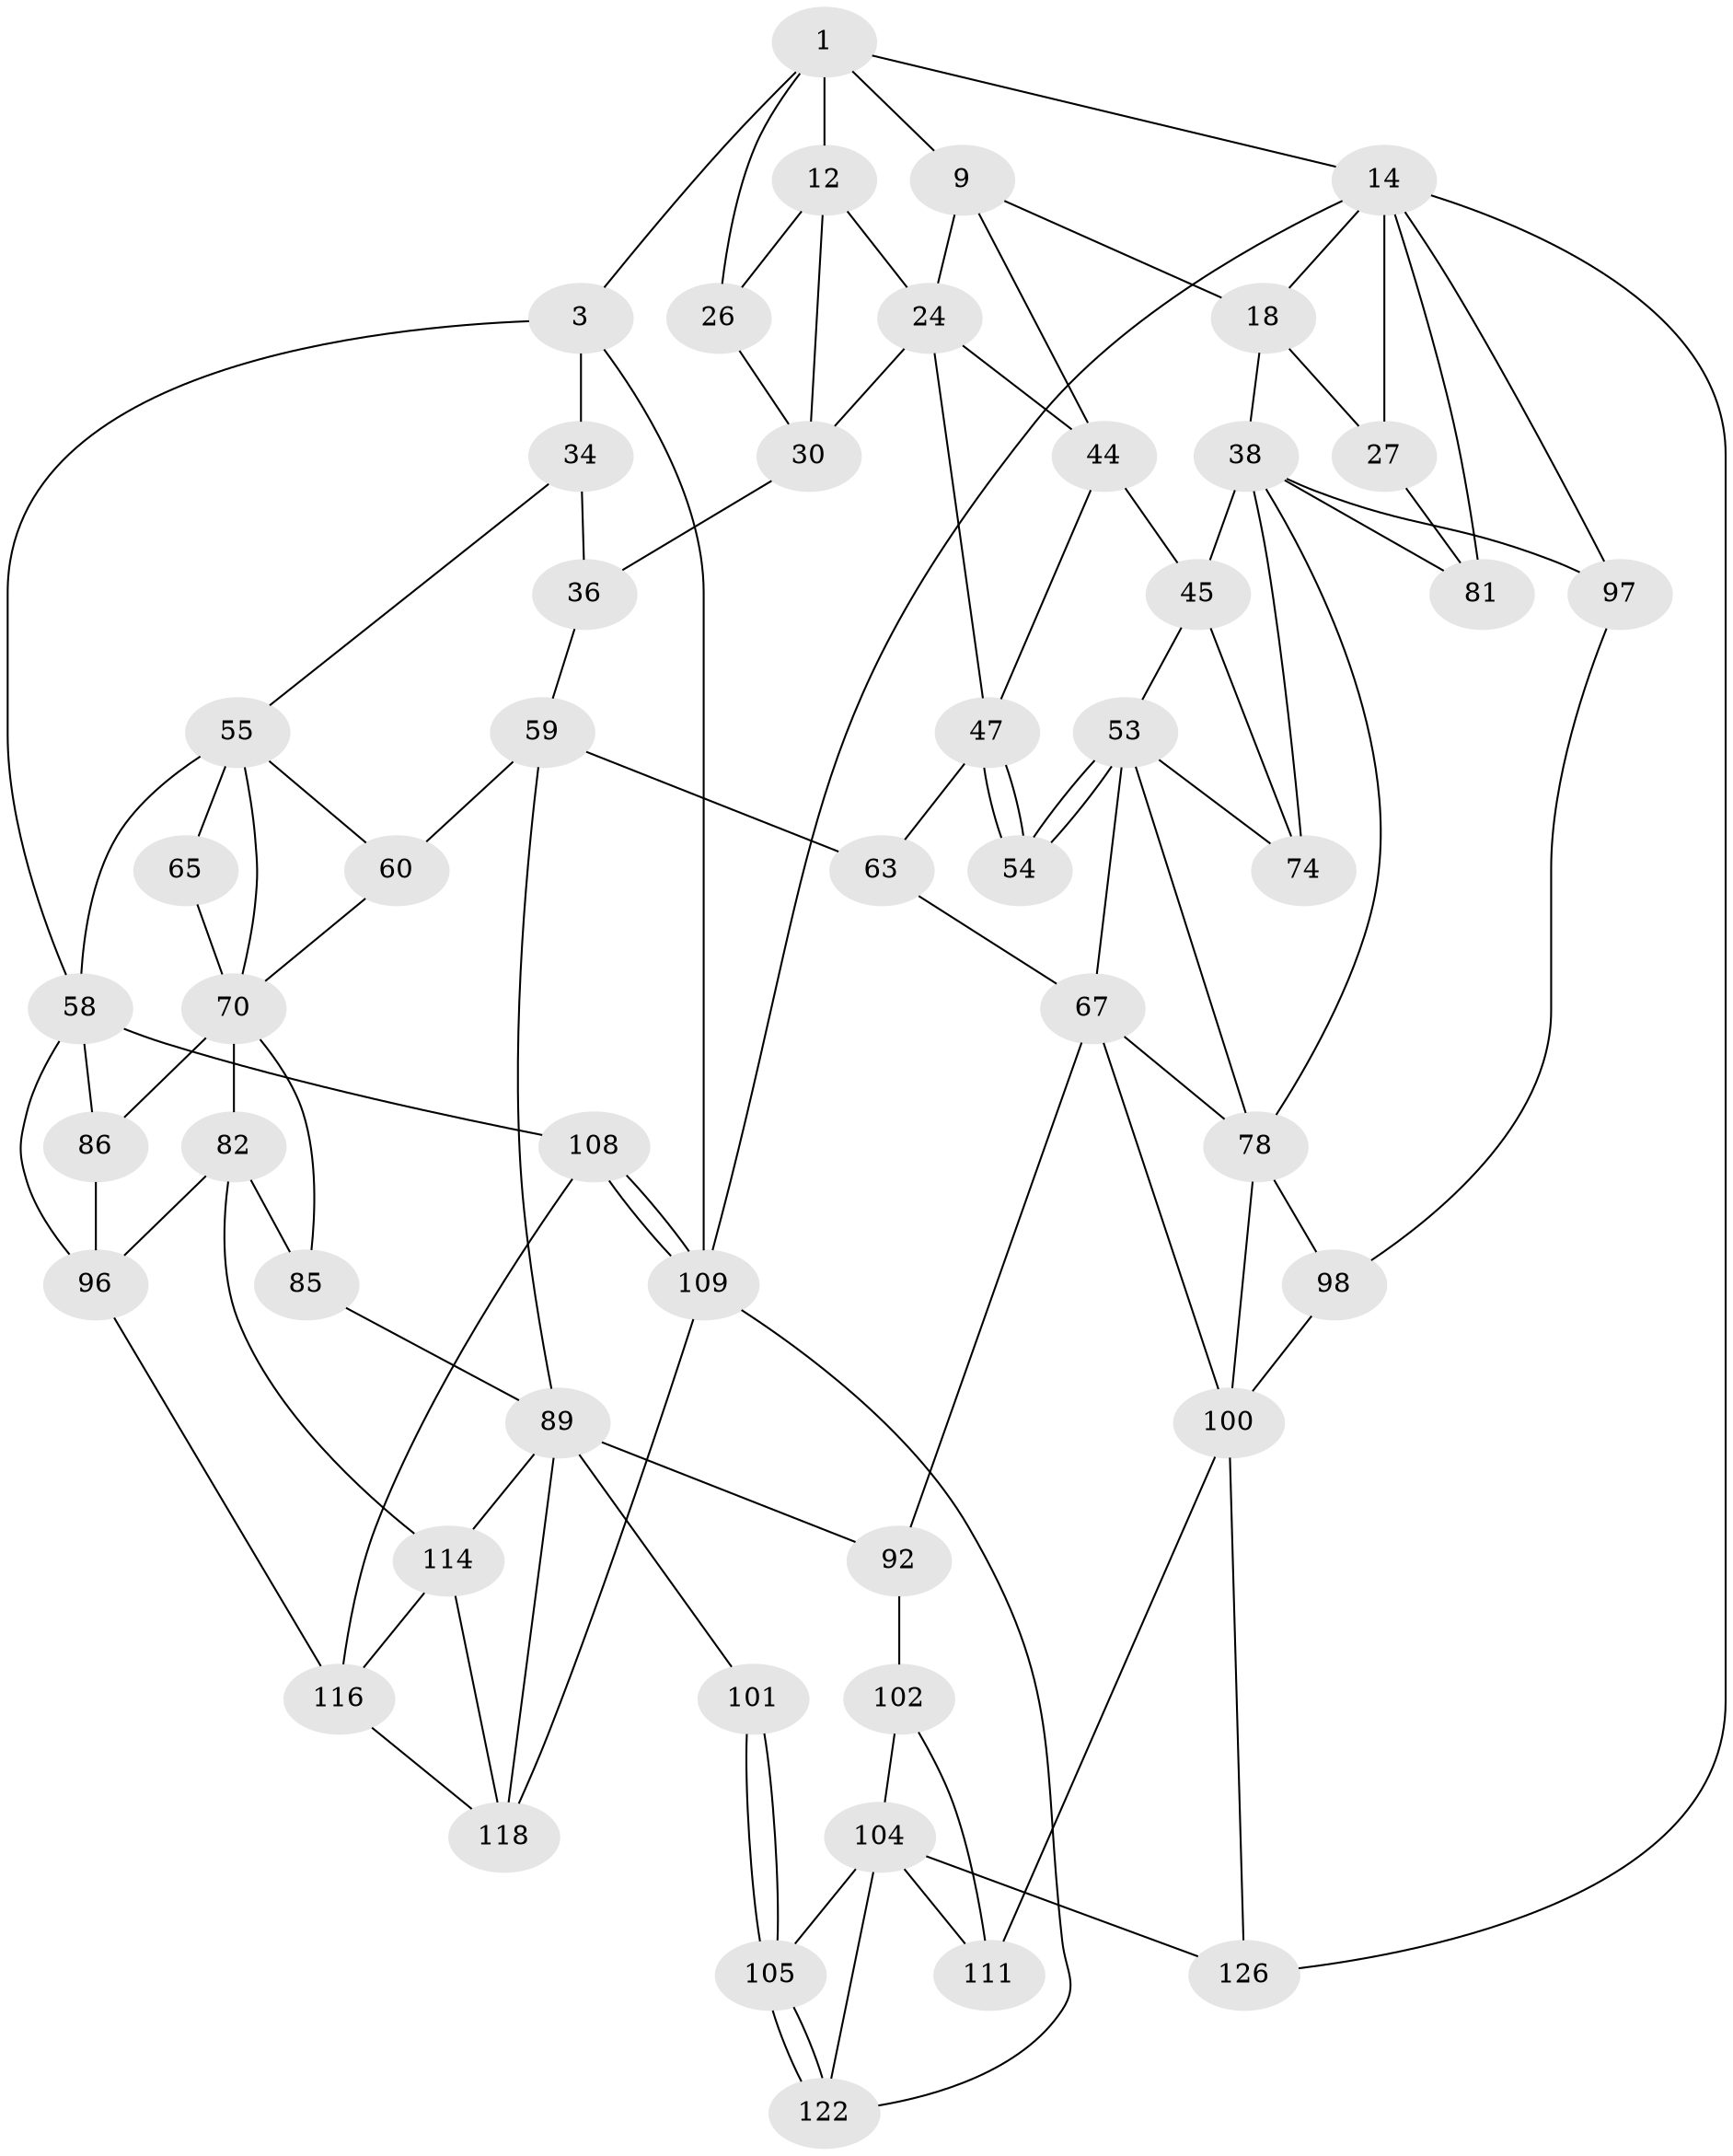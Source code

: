 // original degree distribution, {3: 0.015873015873015872, 4: 0.24603174603174602, 5: 0.5238095238095238, 6: 0.21428571428571427}
// Generated by graph-tools (version 1.1) at 2025/21/03/04/25 18:21:16]
// undirected, 50 vertices, 102 edges
graph export_dot {
graph [start="1"]
  node [color=gray90,style=filled];
  1 [pos="+0.5687684483772133+0",super="+2+4"];
  3 [pos="+0.19470065097169914+0",super="+35+7"];
  9 [pos="+0.735057665176596+0.12784633809667748",super="+10+20"];
  12 [pos="+0.5432526109210459+0.21257519753428739",super="+13+25"];
  14 [pos="+0.7883952617185248+0.050716541859797265",super="+17+15"];
  18 [pos="+0.8307817777048282+0.2803955985209943",super="+28+19"];
  24 [pos="+0.5939763401627279+0.33633344981244356",super="+40"];
  26 [pos="+0.3494943978727198+0.20660632459053893"];
  27 [pos="+0.9839375444452259+0.20185075160461796",super="+29"];
  30 [pos="+0.4352707135771403+0.34101639607255707",super="+42+31"];
  34 [pos="+0.029268638227735903+0.30376821520024055",super="+37"];
  36 [pos="+0.31601367239739403+0.4115621617307179",super="+43"];
  38 [pos="+1+0.5054378454629155",super="+39+49"];
  44 [pos="+0.6678258025726382+0.4423780962181988",super="+46"];
  45 [pos="+0.780904824541041+0.4453252674641212",super="+51"];
  47 [pos="+0.6996676552568398+0.4985119576594241",super="+48"];
  53 [pos="+0.7078457765283729+0.5878165512320115",super="+66"];
  54 [pos="+0.6901934736664691+0.5702183258543517"];
  55 [pos="+0.12167459269162395+0.4360498771862274",super="+56+61"];
  58 [pos="+0+0.6420967331244717",super="+87"];
  59 [pos="+0.37421228637424214+0.6040532159209028",super="+64"];
  60 [pos="+0.33667644545420494+0.6229972226577941"];
  63 [pos="+0.5355552983453538+0.6972757780341767"];
  65 [pos="+0.1352967016733004+0.602719191901643"];
  67 [pos="+0.6067190261060293+0.7687887522167755",super="+68"];
  70 [pos="+0.13422185301632775+0.610409768853001",super="+73+71"];
  74 [pos="+0.8288706668121919+0.6102160725345925"];
  78 [pos="+0.8229907935503568+0.7512508103832349",super="+88"];
  81 [pos="+1+0.8253814272279536"];
  82 [pos="+0.1930627292822244+0.7805724308626675",super="+83"];
  85 [pos="+0.240377807330329+0.7775691259337251"];
  86 [pos="+0+0.7645324743893227"];
  89 [pos="+0.4268647491498765+0.7826725313673611",super="+90+94"];
  92 [pos="+0.5736679210882034+0.8244522842310879",super="+93"];
  96 [pos="+0.10111893792200512+0.8253255475930963",super="+106"];
  97 [pos="+0.9135465059729493+0.8830880608429957"];
  98 [pos="+0.8999410840471024+0.8987969556655959"];
  100 [pos="+0.7243864747870091+0.9090849609884771",super="+110"];
  101 [pos="+0.35308043663574984+0.8883828784073942"];
  102 [pos="+0.4644350101938387+0.9250714842102429",super="+103+112"];
  104 [pos="+0.42502600851535693+0.9539412781928459",super="+124"];
  105 [pos="+0.3586224509401332+0.8970366832631621"];
  108 [pos="+0+1"];
  109 [pos="+0+1",super="+123"];
  111 [pos="+0.5781451650669318+0.9216489309792173",super="+120"];
  114 [pos="+0.1330210926135682+0.872931757240997",super="+115"];
  116 [pos="+0.03238659476504715+0.9123139118178878",super="+117"];
  118 [pos="+0.09198588849534803+0.9721596170011548",super="+119"];
  122 [pos="+0.2893628530494273+1"];
  126 [pos="+0.8060410157131792+1"];
  1 -- 3 [weight=2];
  1 -- 9 [weight=2];
  1 -- 14 [weight=2];
  1 -- 26;
  1 -- 12 [weight=2];
  3 -- 34 [weight=2];
  3 -- 58;
  3 -- 109;
  9 -- 24;
  9 -- 18;
  9 -- 44;
  12 -- 26;
  12 -- 24;
  12 -- 30;
  14 -- 18;
  14 -- 27 [weight=2];
  14 -- 97;
  14 -- 81;
  14 -- 126;
  14 -- 109;
  18 -- 27 [weight=2];
  18 -- 38 [weight=2];
  24 -- 44;
  24 -- 30;
  24 -- 47;
  26 -- 30;
  27 -- 81;
  30 -- 36 [weight=2];
  34 -- 36;
  34 -- 55;
  36 -- 59;
  38 -- 45 [weight=2];
  38 -- 97;
  38 -- 81;
  38 -- 74;
  38 -- 78;
  44 -- 45;
  44 -- 47;
  45 -- 74;
  45 -- 53;
  47 -- 54 [weight=2];
  47 -- 54;
  47 -- 63;
  53 -- 54;
  53 -- 54;
  53 -- 74;
  53 -- 67;
  53 -- 78;
  55 -- 65 [weight=2];
  55 -- 58;
  55 -- 60;
  55 -- 70;
  58 -- 96;
  58 -- 108;
  58 -- 86;
  59 -- 60;
  59 -- 89;
  59 -- 63;
  60 -- 70;
  63 -- 67;
  65 -- 70;
  67 -- 78;
  67 -- 100;
  67 -- 92;
  70 -- 85;
  70 -- 82 [weight=2];
  70 -- 86;
  78 -- 98;
  78 -- 100;
  82 -- 85;
  82 -- 96;
  82 -- 114;
  85 -- 89;
  86 -- 96;
  89 -- 114;
  89 -- 101 [weight=2];
  89 -- 118;
  89 -- 92;
  92 -- 102 [weight=2];
  96 -- 116;
  97 -- 98;
  98 -- 100;
  100 -- 126;
  100 -- 111;
  101 -- 105;
  101 -- 105;
  102 -- 104;
  102 -- 111 [weight=2];
  104 -- 105;
  104 -- 122;
  104 -- 126;
  104 -- 111;
  105 -- 122;
  105 -- 122;
  108 -- 109;
  108 -- 109;
  108 -- 116;
  109 -- 122;
  109 -- 118;
  114 -- 116;
  114 -- 118;
  116 -- 118;
}
